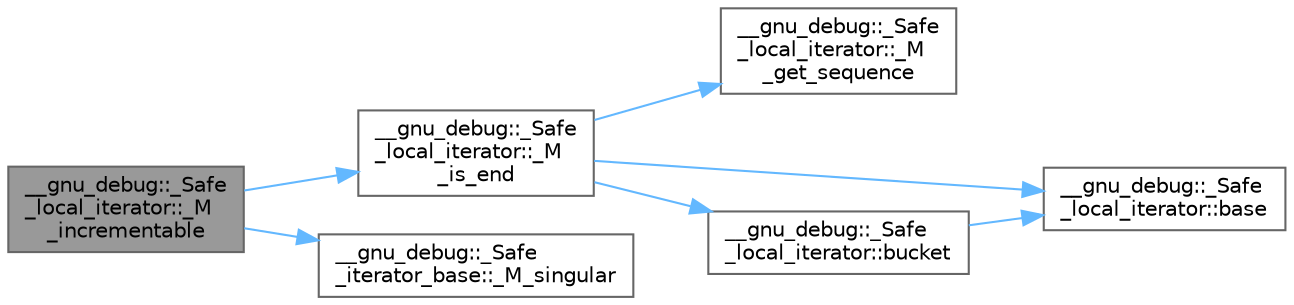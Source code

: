 digraph "__gnu_debug::_Safe_local_iterator::_M_incrementable"
{
 // LATEX_PDF_SIZE
  bgcolor="transparent";
  edge [fontname=Helvetica,fontsize=10,labelfontname=Helvetica,labelfontsize=10];
  node [fontname=Helvetica,fontsize=10,shape=box,height=0.2,width=0.4];
  rankdir="LR";
  Node1 [id="Node000001",label="__gnu_debug::_Safe\l_local_iterator::_M\l_incrementable",height=0.2,width=0.4,color="gray40", fillcolor="grey60", style="filled", fontcolor="black",tooltip="Is the iterator incrementable?"];
  Node1 -> Node2 [id="edge7_Node000001_Node000002",color="steelblue1",style="solid",tooltip=" "];
  Node2 [id="Node000002",label="__gnu_debug::_Safe\l_local_iterator::_M\l_is_end",height=0.2,width=0.4,color="grey40", fillcolor="white", style="filled",URL="$class____gnu__debug_1_1___safe__local__iterator.html#a10fc12a7ddc4e7d5a554ad0194b0cd90",tooltip="Is this iterator equal to the sequence's end(bucket) iterator?"];
  Node2 -> Node3 [id="edge8_Node000002_Node000003",color="steelblue1",style="solid",tooltip=" "];
  Node3 [id="Node000003",label="__gnu_debug::_Safe\l_local_iterator::_M\l_get_sequence",height=0.2,width=0.4,color="grey40", fillcolor="white", style="filled",URL="$class____gnu__debug_1_1___safe__local__iterator.html#ab50969fa0dcf622a1dd07ee969bbeb67",tooltip=" "];
  Node2 -> Node4 [id="edge9_Node000002_Node000004",color="steelblue1",style="solid",tooltip=" "];
  Node4 [id="Node000004",label="__gnu_debug::_Safe\l_local_iterator::base",height=0.2,width=0.4,color="grey40", fillcolor="white", style="filled",URL="$class____gnu__debug_1_1___safe__local__iterator.html#aab499f4662f2037b50801691a38a3850",tooltip="Return the underlying iterator."];
  Node2 -> Node5 [id="edge10_Node000002_Node000005",color="steelblue1",style="solid",tooltip=" "];
  Node5 [id="Node000005",label="__gnu_debug::_Safe\l_local_iterator::bucket",height=0.2,width=0.4,color="grey40", fillcolor="white", style="filled",URL="$class____gnu__debug_1_1___safe__local__iterator.html#a15955b785b5ba3c61918a1c549fda0d2",tooltip="Return the bucket."];
  Node5 -> Node4 [id="edge11_Node000005_Node000004",color="steelblue1",style="solid",tooltip=" "];
  Node1 -> Node6 [id="edge12_Node000001_Node000006",color="steelblue1",style="solid",tooltip=" "];
  Node6 [id="Node000006",label="__gnu_debug::_Safe\l_iterator_base::_M_singular",height=0.2,width=0.4,color="grey40", fillcolor="white", style="filled",URL="$class____gnu__debug_1_1___safe__iterator__base.html#aefb17f520b7e88212cf86e552d440858",tooltip=" "];
}
